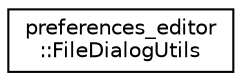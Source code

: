 digraph "Graphical Class Hierarchy"
{
 // LATEX_PDF_SIZE
  edge [fontname="Helvetica",fontsize="10",labelfontname="Helvetica",labelfontsize="10"];
  node [fontname="Helvetica",fontsize="10",shape=record];
  rankdir="LR";
  Node0 [label="preferences_editor\l::FileDialogUtils",height=0.2,width=0.4,color="black", fillcolor="white", style="filled",URL="$classpreferences__editor_1_1_file_dialog_utils.html",tooltip=" "];
}
